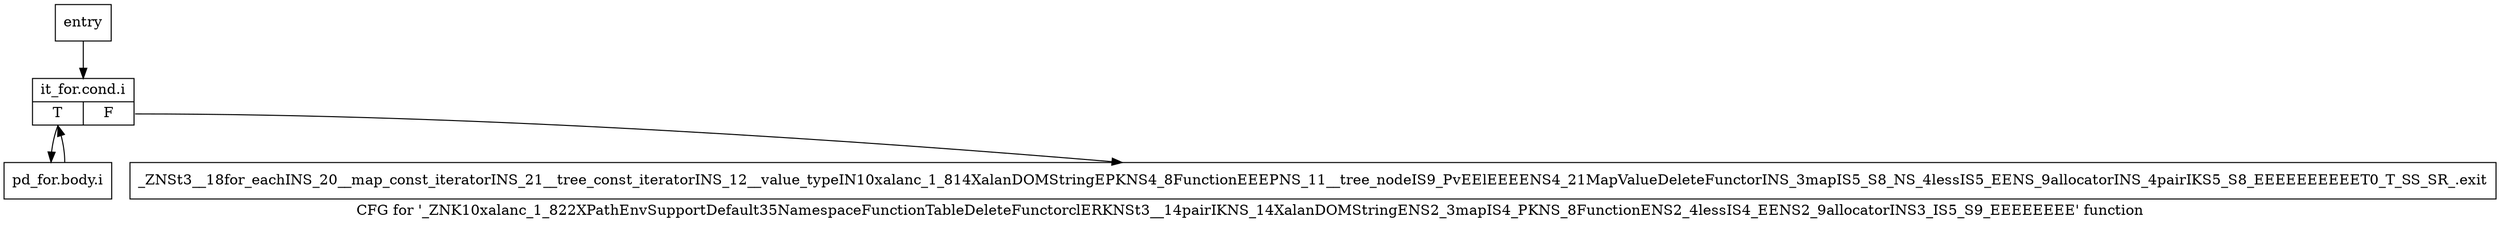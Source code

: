 digraph "CFG for '_ZNK10xalanc_1_822XPathEnvSupportDefault35NamespaceFunctionTableDeleteFunctorclERKNSt3__14pairIKNS_14XalanDOMStringENS2_3mapIS4_PKNS_8FunctionENS2_4lessIS4_EENS2_9allocatorINS3_IS5_S9_EEEEEEEE' function" {
	label="CFG for '_ZNK10xalanc_1_822XPathEnvSupportDefault35NamespaceFunctionTableDeleteFunctorclERKNSt3__14pairIKNS_14XalanDOMStringENS2_3mapIS4_PKNS_8FunctionENS2_4lessIS4_EENS2_9allocatorINS3_IS5_S9_EEEEEEEE' function";

	Node0x68b3130 [shape=record,label="{entry}"];
	Node0x68b3130 -> Node0x68b3180;
	Node0x68b3180 [shape=record,label="{it_for.cond.i|{<s0>T|<s1>F}}"];
	Node0x68b3180:s0 -> Node0x68b31d0;
	Node0x68b3180:s1 -> Node0x68b3220;
	Node0x68b31d0 [shape=record,label="{pd_for.body.i}"];
	Node0x68b31d0 -> Node0x68b3180;
	Node0x68b3220 [shape=record,label="{_ZNSt3__18for_eachINS_20__map_const_iteratorINS_21__tree_const_iteratorINS_12__value_typeIN10xalanc_1_814XalanDOMStringEPKNS4_8FunctionEEEPNS_11__tree_nodeIS9_PvEElEEEENS4_21MapValueDeleteFunctorINS_3mapIS5_S8_NS_4lessIS5_EENS_9allocatorINS_4pairIKS5_S8_EEEEEEEEEET0_T_SS_SR_.exit}"];
}
